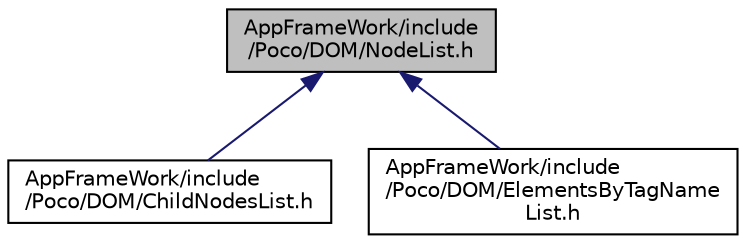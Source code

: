 digraph "AppFrameWork/include/Poco/DOM/NodeList.h"
{
 // LATEX_PDF_SIZE
  edge [fontname="Helvetica",fontsize="10",labelfontname="Helvetica",labelfontsize="10"];
  node [fontname="Helvetica",fontsize="10",shape=record];
  Node1 [label="AppFrameWork/include\l/Poco/DOM/NodeList.h",height=0.2,width=0.4,color="black", fillcolor="grey75", style="filled", fontcolor="black",tooltip=" "];
  Node1 -> Node2 [dir="back",color="midnightblue",fontsize="10",style="solid",fontname="Helvetica"];
  Node2 [label="AppFrameWork/include\l/Poco/DOM/ChildNodesList.h",height=0.2,width=0.4,color="black", fillcolor="white", style="filled",URL="$ChildNodesList_8h.html",tooltip=" "];
  Node1 -> Node3 [dir="back",color="midnightblue",fontsize="10",style="solid",fontname="Helvetica"];
  Node3 [label="AppFrameWork/include\l/Poco/DOM/ElementsByTagName\lList.h",height=0.2,width=0.4,color="black", fillcolor="white", style="filled",URL="$ElementsByTagNameList_8h.html",tooltip=" "];
}
